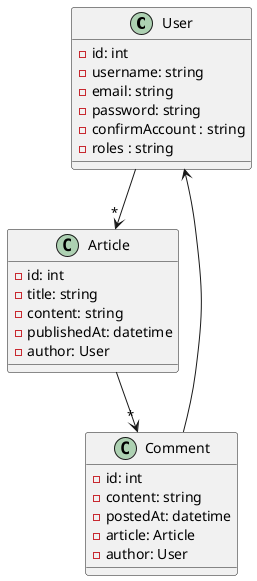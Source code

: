 @startuml

class User {
  - id: int
  - username: string
  - email: string
  - password: string
  - confirmAccount : string
  - roles : string
}

class Article {
  - id: int
  - title: string
  - content: string
  - publishedAt: datetime
  - author: User
}

class Comment {
  - id: int
  - content: string
  - postedAt: datetime
  - article: Article
  - author: User
}

User --> "*" Article
Article --> "*" Comment
Comment --> User

@enduml
